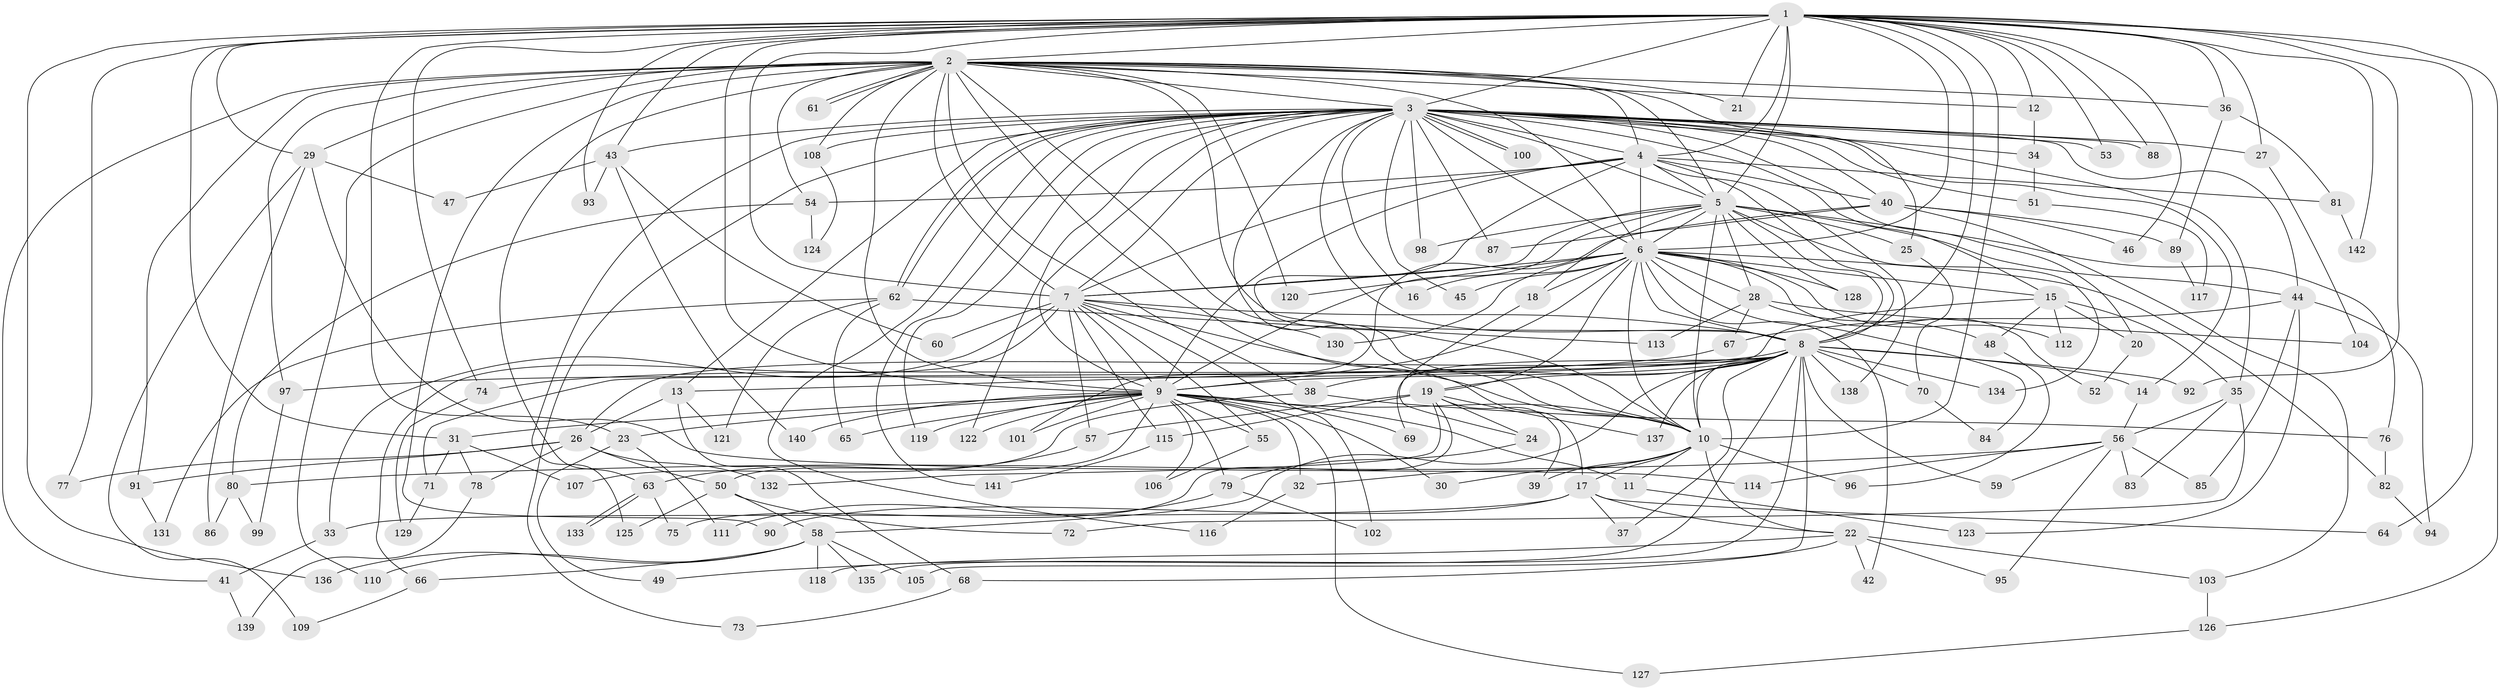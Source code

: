// coarse degree distribution, {16: 0.014084507042253521, 3: 0.2112676056338028, 7: 0.04225352112676056, 4: 0.16901408450704225, 5: 0.07042253521126761, 2: 0.23943661971830985, 6: 0.09859154929577464, 20: 0.014084507042253521, 19: 0.028169014084507043, 21: 0.014084507042253521, 1: 0.04225352112676056, 25: 0.014084507042253521, 18: 0.014084507042253521, 8: 0.014084507042253521, 14: 0.014084507042253521}
// Generated by graph-tools (version 1.1) at 2025/36/03/04/25 23:36:31]
// undirected, 142 vertices, 309 edges
graph export_dot {
  node [color=gray90,style=filled];
  1;
  2;
  3;
  4;
  5;
  6;
  7;
  8;
  9;
  10;
  11;
  12;
  13;
  14;
  15;
  16;
  17;
  18;
  19;
  20;
  21;
  22;
  23;
  24;
  25;
  26;
  27;
  28;
  29;
  30;
  31;
  32;
  33;
  34;
  35;
  36;
  37;
  38;
  39;
  40;
  41;
  42;
  43;
  44;
  45;
  46;
  47;
  48;
  49;
  50;
  51;
  52;
  53;
  54;
  55;
  56;
  57;
  58;
  59;
  60;
  61;
  62;
  63;
  64;
  65;
  66;
  67;
  68;
  69;
  70;
  71;
  72;
  73;
  74;
  75;
  76;
  77;
  78;
  79;
  80;
  81;
  82;
  83;
  84;
  85;
  86;
  87;
  88;
  89;
  90;
  91;
  92;
  93;
  94;
  95;
  96;
  97;
  98;
  99;
  100;
  101;
  102;
  103;
  104;
  105;
  106;
  107;
  108;
  109;
  110;
  111;
  112;
  113;
  114;
  115;
  116;
  117;
  118;
  119;
  120;
  121;
  122;
  123;
  124;
  125;
  126;
  127;
  128;
  129;
  130;
  131;
  132;
  133;
  134;
  135;
  136;
  137;
  138;
  139;
  140;
  141;
  142;
  1 -- 2;
  1 -- 3;
  1 -- 4;
  1 -- 5;
  1 -- 6;
  1 -- 7;
  1 -- 8;
  1 -- 9;
  1 -- 10;
  1 -- 12;
  1 -- 21;
  1 -- 23;
  1 -- 27;
  1 -- 29;
  1 -- 31;
  1 -- 36;
  1 -- 43;
  1 -- 46;
  1 -- 53;
  1 -- 64;
  1 -- 74;
  1 -- 77;
  1 -- 88;
  1 -- 92;
  1 -- 93;
  1 -- 126;
  1 -- 136;
  1 -- 142;
  2 -- 3;
  2 -- 4;
  2 -- 5;
  2 -- 6;
  2 -- 7;
  2 -- 8;
  2 -- 9;
  2 -- 10;
  2 -- 12;
  2 -- 17;
  2 -- 21;
  2 -- 25;
  2 -- 29;
  2 -- 36;
  2 -- 38;
  2 -- 41;
  2 -- 54;
  2 -- 61;
  2 -- 61;
  2 -- 63;
  2 -- 90;
  2 -- 91;
  2 -- 97;
  2 -- 108;
  2 -- 110;
  2 -- 120;
  3 -- 4;
  3 -- 5;
  3 -- 6;
  3 -- 7;
  3 -- 8;
  3 -- 9;
  3 -- 10;
  3 -- 13;
  3 -- 14;
  3 -- 15;
  3 -- 16;
  3 -- 20;
  3 -- 27;
  3 -- 34;
  3 -- 35;
  3 -- 40;
  3 -- 43;
  3 -- 44;
  3 -- 45;
  3 -- 51;
  3 -- 53;
  3 -- 62;
  3 -- 62;
  3 -- 73;
  3 -- 87;
  3 -- 88;
  3 -- 98;
  3 -- 100;
  3 -- 100;
  3 -- 108;
  3 -- 116;
  3 -- 119;
  3 -- 122;
  3 -- 125;
  3 -- 141;
  4 -- 5;
  4 -- 6;
  4 -- 7;
  4 -- 8;
  4 -- 9;
  4 -- 10;
  4 -- 40;
  4 -- 54;
  4 -- 81;
  4 -- 138;
  5 -- 6;
  5 -- 7;
  5 -- 8;
  5 -- 9;
  5 -- 10;
  5 -- 18;
  5 -- 25;
  5 -- 28;
  5 -- 44;
  5 -- 76;
  5 -- 98;
  5 -- 128;
  5 -- 134;
  6 -- 7;
  6 -- 8;
  6 -- 9;
  6 -- 10;
  6 -- 15;
  6 -- 16;
  6 -- 18;
  6 -- 19;
  6 -- 28;
  6 -- 42;
  6 -- 45;
  6 -- 52;
  6 -- 82;
  6 -- 84;
  6 -- 112;
  6 -- 120;
  6 -- 128;
  6 -- 130;
  7 -- 8;
  7 -- 9;
  7 -- 10;
  7 -- 33;
  7 -- 55;
  7 -- 57;
  7 -- 60;
  7 -- 66;
  7 -- 102;
  7 -- 115;
  7 -- 130;
  8 -- 9;
  8 -- 10;
  8 -- 13;
  8 -- 14;
  8 -- 19;
  8 -- 26;
  8 -- 37;
  8 -- 38;
  8 -- 58;
  8 -- 59;
  8 -- 69;
  8 -- 70;
  8 -- 92;
  8 -- 97;
  8 -- 105;
  8 -- 118;
  8 -- 134;
  8 -- 135;
  8 -- 137;
  8 -- 138;
  9 -- 10;
  9 -- 11;
  9 -- 23;
  9 -- 30;
  9 -- 31;
  9 -- 32;
  9 -- 50;
  9 -- 55;
  9 -- 65;
  9 -- 69;
  9 -- 79;
  9 -- 101;
  9 -- 106;
  9 -- 119;
  9 -- 122;
  9 -- 127;
  9 -- 140;
  10 -- 11;
  10 -- 17;
  10 -- 22;
  10 -- 30;
  10 -- 32;
  10 -- 39;
  10 -- 96;
  11 -- 123;
  12 -- 34;
  13 -- 26;
  13 -- 68;
  13 -- 121;
  14 -- 56;
  15 -- 20;
  15 -- 35;
  15 -- 48;
  15 -- 71;
  15 -- 112;
  17 -- 22;
  17 -- 33;
  17 -- 37;
  17 -- 64;
  17 -- 90;
  18 -- 24;
  19 -- 24;
  19 -- 39;
  19 -- 57;
  19 -- 75;
  19 -- 115;
  19 -- 132;
  19 -- 137;
  20 -- 52;
  22 -- 42;
  22 -- 49;
  22 -- 68;
  22 -- 95;
  22 -- 103;
  23 -- 49;
  23 -- 111;
  24 -- 79;
  25 -- 70;
  26 -- 50;
  26 -- 77;
  26 -- 78;
  26 -- 91;
  26 -- 132;
  27 -- 104;
  28 -- 48;
  28 -- 67;
  28 -- 104;
  28 -- 113;
  29 -- 47;
  29 -- 86;
  29 -- 109;
  29 -- 114;
  31 -- 71;
  31 -- 78;
  31 -- 107;
  32 -- 116;
  33 -- 41;
  34 -- 51;
  35 -- 56;
  35 -- 72;
  35 -- 83;
  36 -- 81;
  36 -- 89;
  38 -- 76;
  38 -- 107;
  40 -- 46;
  40 -- 87;
  40 -- 89;
  40 -- 101;
  40 -- 103;
  41 -- 139;
  43 -- 47;
  43 -- 60;
  43 -- 93;
  43 -- 140;
  44 -- 67;
  44 -- 85;
  44 -- 94;
  44 -- 123;
  48 -- 96;
  50 -- 58;
  50 -- 72;
  50 -- 125;
  51 -- 117;
  54 -- 80;
  54 -- 124;
  55 -- 106;
  56 -- 59;
  56 -- 80;
  56 -- 83;
  56 -- 85;
  56 -- 95;
  56 -- 114;
  57 -- 63;
  58 -- 66;
  58 -- 105;
  58 -- 110;
  58 -- 118;
  58 -- 135;
  58 -- 136;
  62 -- 65;
  62 -- 113;
  62 -- 121;
  62 -- 131;
  63 -- 75;
  63 -- 133;
  63 -- 133;
  66 -- 109;
  67 -- 74;
  68 -- 73;
  70 -- 84;
  71 -- 129;
  74 -- 129;
  76 -- 82;
  78 -- 139;
  79 -- 102;
  79 -- 111;
  80 -- 86;
  80 -- 99;
  81 -- 142;
  82 -- 94;
  89 -- 117;
  91 -- 131;
  97 -- 99;
  103 -- 126;
  108 -- 124;
  115 -- 141;
  126 -- 127;
}

